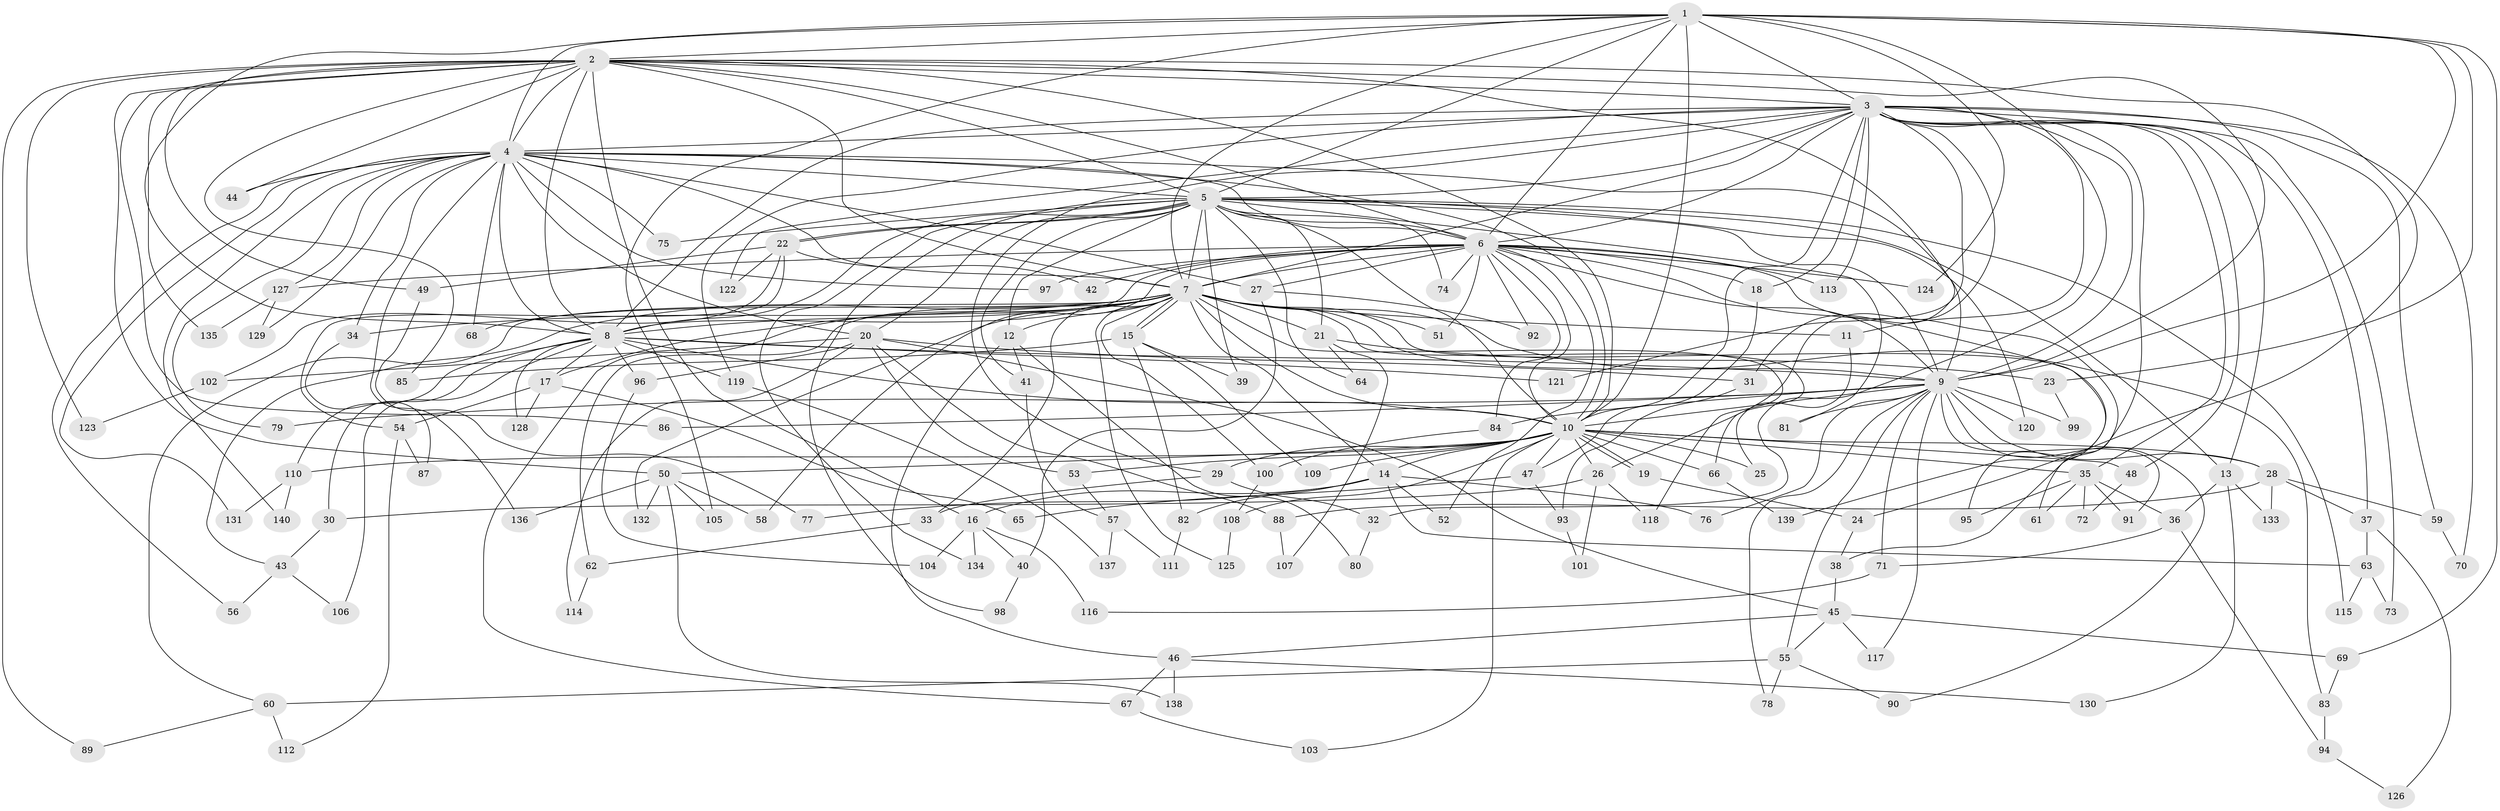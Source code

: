 // coarse degree distribution, {42: 0.017857142857142856, 28: 0.017857142857142856, 21: 0.017857142857142856, 2: 0.4107142857142857, 4: 0.08928571428571429, 3: 0.2857142857142857, 5: 0.07142857142857142, 7: 0.017857142857142856, 9: 0.017857142857142856, 1: 0.05357142857142857}
// Generated by graph-tools (version 1.1) at 2025/17/03/04/25 18:17:55]
// undirected, 140 vertices, 305 edges
graph export_dot {
graph [start="1"]
  node [color=gray90,style=filled];
  1;
  2;
  3;
  4;
  5;
  6;
  7;
  8;
  9;
  10;
  11;
  12;
  13;
  14;
  15;
  16;
  17;
  18;
  19;
  20;
  21;
  22;
  23;
  24;
  25;
  26;
  27;
  28;
  29;
  30;
  31;
  32;
  33;
  34;
  35;
  36;
  37;
  38;
  39;
  40;
  41;
  42;
  43;
  44;
  45;
  46;
  47;
  48;
  49;
  50;
  51;
  52;
  53;
  54;
  55;
  56;
  57;
  58;
  59;
  60;
  61;
  62;
  63;
  64;
  65;
  66;
  67;
  68;
  69;
  70;
  71;
  72;
  73;
  74;
  75;
  76;
  77;
  78;
  79;
  80;
  81;
  82;
  83;
  84;
  85;
  86;
  87;
  88;
  89;
  90;
  91;
  92;
  93;
  94;
  95;
  96;
  97;
  98;
  99;
  100;
  101;
  102;
  103;
  104;
  105;
  106;
  107;
  108;
  109;
  110;
  111;
  112;
  113;
  114;
  115;
  116;
  117;
  118;
  119;
  120;
  121;
  122;
  123;
  124;
  125;
  126;
  127;
  128;
  129;
  130;
  131;
  132;
  133;
  134;
  135;
  136;
  137;
  138;
  139;
  140;
  1 -- 2;
  1 -- 3;
  1 -- 4;
  1 -- 5;
  1 -- 6;
  1 -- 7;
  1 -- 8;
  1 -- 9;
  1 -- 10;
  1 -- 23;
  1 -- 32;
  1 -- 69;
  1 -- 105;
  1 -- 124;
  2 -- 3;
  2 -- 4;
  2 -- 5;
  2 -- 6;
  2 -- 7;
  2 -- 8;
  2 -- 9;
  2 -- 10;
  2 -- 16;
  2 -- 24;
  2 -- 31;
  2 -- 44;
  2 -- 49;
  2 -- 50;
  2 -- 85;
  2 -- 86;
  2 -- 89;
  2 -- 123;
  2 -- 135;
  3 -- 4;
  3 -- 5;
  3 -- 6;
  3 -- 7;
  3 -- 8;
  3 -- 9;
  3 -- 10;
  3 -- 11;
  3 -- 13;
  3 -- 18;
  3 -- 26;
  3 -- 29;
  3 -- 35;
  3 -- 37;
  3 -- 38;
  3 -- 48;
  3 -- 59;
  3 -- 70;
  3 -- 73;
  3 -- 113;
  3 -- 119;
  3 -- 121;
  3 -- 122;
  4 -- 5;
  4 -- 6;
  4 -- 7;
  4 -- 8;
  4 -- 9;
  4 -- 10;
  4 -- 20;
  4 -- 27;
  4 -- 34;
  4 -- 44;
  4 -- 56;
  4 -- 68;
  4 -- 75;
  4 -- 79;
  4 -- 97;
  4 -- 127;
  4 -- 129;
  4 -- 131;
  4 -- 136;
  4 -- 140;
  5 -- 6;
  5 -- 7;
  5 -- 8;
  5 -- 9;
  5 -- 10;
  5 -- 12;
  5 -- 13;
  5 -- 20;
  5 -- 21;
  5 -- 22;
  5 -- 22;
  5 -- 39;
  5 -- 41;
  5 -- 64;
  5 -- 74;
  5 -- 75;
  5 -- 81;
  5 -- 98;
  5 -- 115;
  5 -- 120;
  5 -- 134;
  6 -- 7;
  6 -- 8;
  6 -- 9;
  6 -- 10;
  6 -- 18;
  6 -- 27;
  6 -- 42;
  6 -- 51;
  6 -- 52;
  6 -- 58;
  6 -- 61;
  6 -- 74;
  6 -- 84;
  6 -- 92;
  6 -- 97;
  6 -- 113;
  6 -- 124;
  6 -- 127;
  6 -- 139;
  7 -- 8;
  7 -- 9;
  7 -- 10;
  7 -- 11;
  7 -- 12;
  7 -- 14;
  7 -- 15;
  7 -- 15;
  7 -- 17;
  7 -- 21;
  7 -- 33;
  7 -- 34;
  7 -- 43;
  7 -- 51;
  7 -- 60;
  7 -- 62;
  7 -- 66;
  7 -- 67;
  7 -- 68;
  7 -- 83;
  7 -- 95;
  7 -- 100;
  7 -- 118;
  7 -- 125;
  7 -- 132;
  8 -- 9;
  8 -- 10;
  8 -- 17;
  8 -- 30;
  8 -- 96;
  8 -- 106;
  8 -- 110;
  8 -- 119;
  8 -- 121;
  8 -- 128;
  9 -- 10;
  9 -- 28;
  9 -- 55;
  9 -- 71;
  9 -- 76;
  9 -- 78;
  9 -- 79;
  9 -- 81;
  9 -- 84;
  9 -- 86;
  9 -- 90;
  9 -- 91;
  9 -- 99;
  9 -- 117;
  9 -- 120;
  10 -- 14;
  10 -- 19;
  10 -- 19;
  10 -- 25;
  10 -- 26;
  10 -- 28;
  10 -- 29;
  10 -- 35;
  10 -- 47;
  10 -- 48;
  10 -- 50;
  10 -- 53;
  10 -- 66;
  10 -- 103;
  10 -- 108;
  10 -- 109;
  10 -- 110;
  11 -- 25;
  12 -- 41;
  12 -- 46;
  12 -- 80;
  13 -- 36;
  13 -- 130;
  13 -- 133;
  14 -- 16;
  14 -- 52;
  14 -- 63;
  14 -- 76;
  14 -- 77;
  14 -- 82;
  15 -- 39;
  15 -- 82;
  15 -- 85;
  15 -- 109;
  16 -- 40;
  16 -- 104;
  16 -- 116;
  16 -- 134;
  17 -- 54;
  17 -- 65;
  17 -- 128;
  18 -- 47;
  19 -- 24;
  20 -- 31;
  20 -- 45;
  20 -- 53;
  20 -- 88;
  20 -- 96;
  20 -- 102;
  20 -- 114;
  21 -- 23;
  21 -- 64;
  21 -- 107;
  22 -- 42;
  22 -- 49;
  22 -- 54;
  22 -- 102;
  22 -- 122;
  23 -- 99;
  24 -- 38;
  26 -- 30;
  26 -- 101;
  26 -- 118;
  27 -- 40;
  27 -- 92;
  28 -- 37;
  28 -- 59;
  28 -- 88;
  28 -- 133;
  29 -- 32;
  29 -- 33;
  30 -- 43;
  31 -- 93;
  32 -- 80;
  33 -- 62;
  34 -- 87;
  35 -- 36;
  35 -- 61;
  35 -- 72;
  35 -- 91;
  35 -- 95;
  36 -- 71;
  36 -- 94;
  37 -- 63;
  37 -- 126;
  38 -- 45;
  40 -- 98;
  41 -- 57;
  43 -- 56;
  43 -- 106;
  45 -- 46;
  45 -- 55;
  45 -- 69;
  45 -- 117;
  46 -- 67;
  46 -- 130;
  46 -- 138;
  47 -- 65;
  47 -- 93;
  48 -- 72;
  49 -- 77;
  50 -- 58;
  50 -- 105;
  50 -- 132;
  50 -- 136;
  50 -- 138;
  53 -- 57;
  54 -- 87;
  54 -- 112;
  55 -- 60;
  55 -- 78;
  55 -- 90;
  57 -- 111;
  57 -- 137;
  59 -- 70;
  60 -- 89;
  60 -- 112;
  62 -- 114;
  63 -- 73;
  63 -- 115;
  66 -- 139;
  67 -- 103;
  69 -- 83;
  71 -- 116;
  82 -- 111;
  83 -- 94;
  84 -- 100;
  88 -- 107;
  93 -- 101;
  94 -- 126;
  96 -- 104;
  100 -- 108;
  102 -- 123;
  108 -- 125;
  110 -- 131;
  110 -- 140;
  119 -- 137;
  127 -- 129;
  127 -- 135;
}
